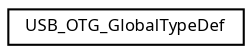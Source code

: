 digraph "Graphical Class Hierarchy"
{
  edge [fontname="Sans",fontsize="8",labelfontname="Sans",labelfontsize="8"];
  node [fontname="Sans",fontsize="8",shape=record];
  rankdir="LR";
  Node1 [label="USB_OTG_GlobalTypeDef",height=0.2,width=0.4,color="black", fillcolor="white", style="filled",URL="$struct_u_s_b___o_t_g___global_type_def.html",tooltip="USB_OTG_Core_Registers. "];
}
